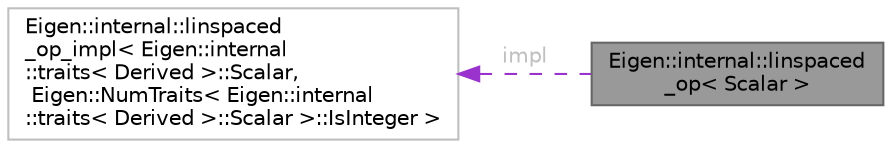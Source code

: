 digraph "Eigen::internal::linspaced_op&lt; Scalar &gt;"
{
 // LATEX_PDF_SIZE
  bgcolor="transparent";
  edge [fontname=Helvetica,fontsize=10,labelfontname=Helvetica,labelfontsize=10];
  node [fontname=Helvetica,fontsize=10,shape=box,height=0.2,width=0.4];
  rankdir="LR";
  Node1 [id="Node000001",label="Eigen::internal::linspaced\l_op\< Scalar \>",height=0.2,width=0.4,color="gray40", fillcolor="grey60", style="filled", fontcolor="black",tooltip=" "];
  Node2 -> Node1 [id="edge2_Node000001_Node000002",dir="back",color="darkorchid3",style="dashed",tooltip=" ",label=<<TABLE CELLBORDER="0" BORDER="0"><TR><TD VALIGN="top" ALIGN="LEFT" CELLPADDING="1" CELLSPACING="0">impl</TD></TR>
</TABLE>> ,fontcolor="grey" ];
  Node2 [id="Node000002",label="Eigen::internal::linspaced\l_op_impl\< Eigen::internal\l::traits\< Derived \>::Scalar,\l Eigen::NumTraits\< Eigen::internal\l::traits\< Derived \>::Scalar \>::IsInteger \>",height=0.2,width=0.4,color="grey75", fillcolor="white", style="filled",URL="$structEigen_1_1internal_1_1linspaced__op__impl.html",tooltip=" "];
}
